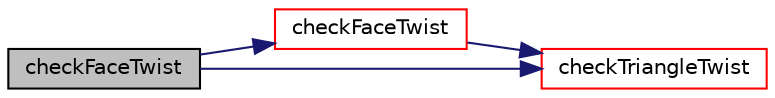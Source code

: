digraph "checkFaceTwist"
{
  bgcolor="transparent";
  edge [fontname="Helvetica",fontsize="10",labelfontname="Helvetica",labelfontsize="10"];
  node [fontname="Helvetica",fontsize="10",shape=record];
  rankdir="LR";
  Node1 [label="checkFaceTwist",height=0.2,width=0.4,color="black", fillcolor="grey75", style="filled", fontcolor="black"];
  Node1 -> Node2 [color="midnightblue",fontsize="10",style="solid",fontname="Helvetica"];
  Node2 [label="checkFaceTwist",height=0.2,width=0.4,color="red",URL="$a01958.html#a1d15f5f7fdae54e4c34b03a0462cd535",tooltip="Triangle (from face-centre decomposition) normal v.s. "];
  Node2 -> Node3 [color="midnightblue",fontsize="10",style="solid",fontname="Helvetica"];
  Node3 [label="checkTriangleTwist",height=0.2,width=0.4,color="red",URL="$a01958.html#a1cffc7219859f1b1b9ed8a96be57f242",tooltip="Consecutive triangle (from face-centre decomposition) normals. "];
  Node1 -> Node3 [color="midnightblue",fontsize="10",style="solid",fontname="Helvetica"];
}
